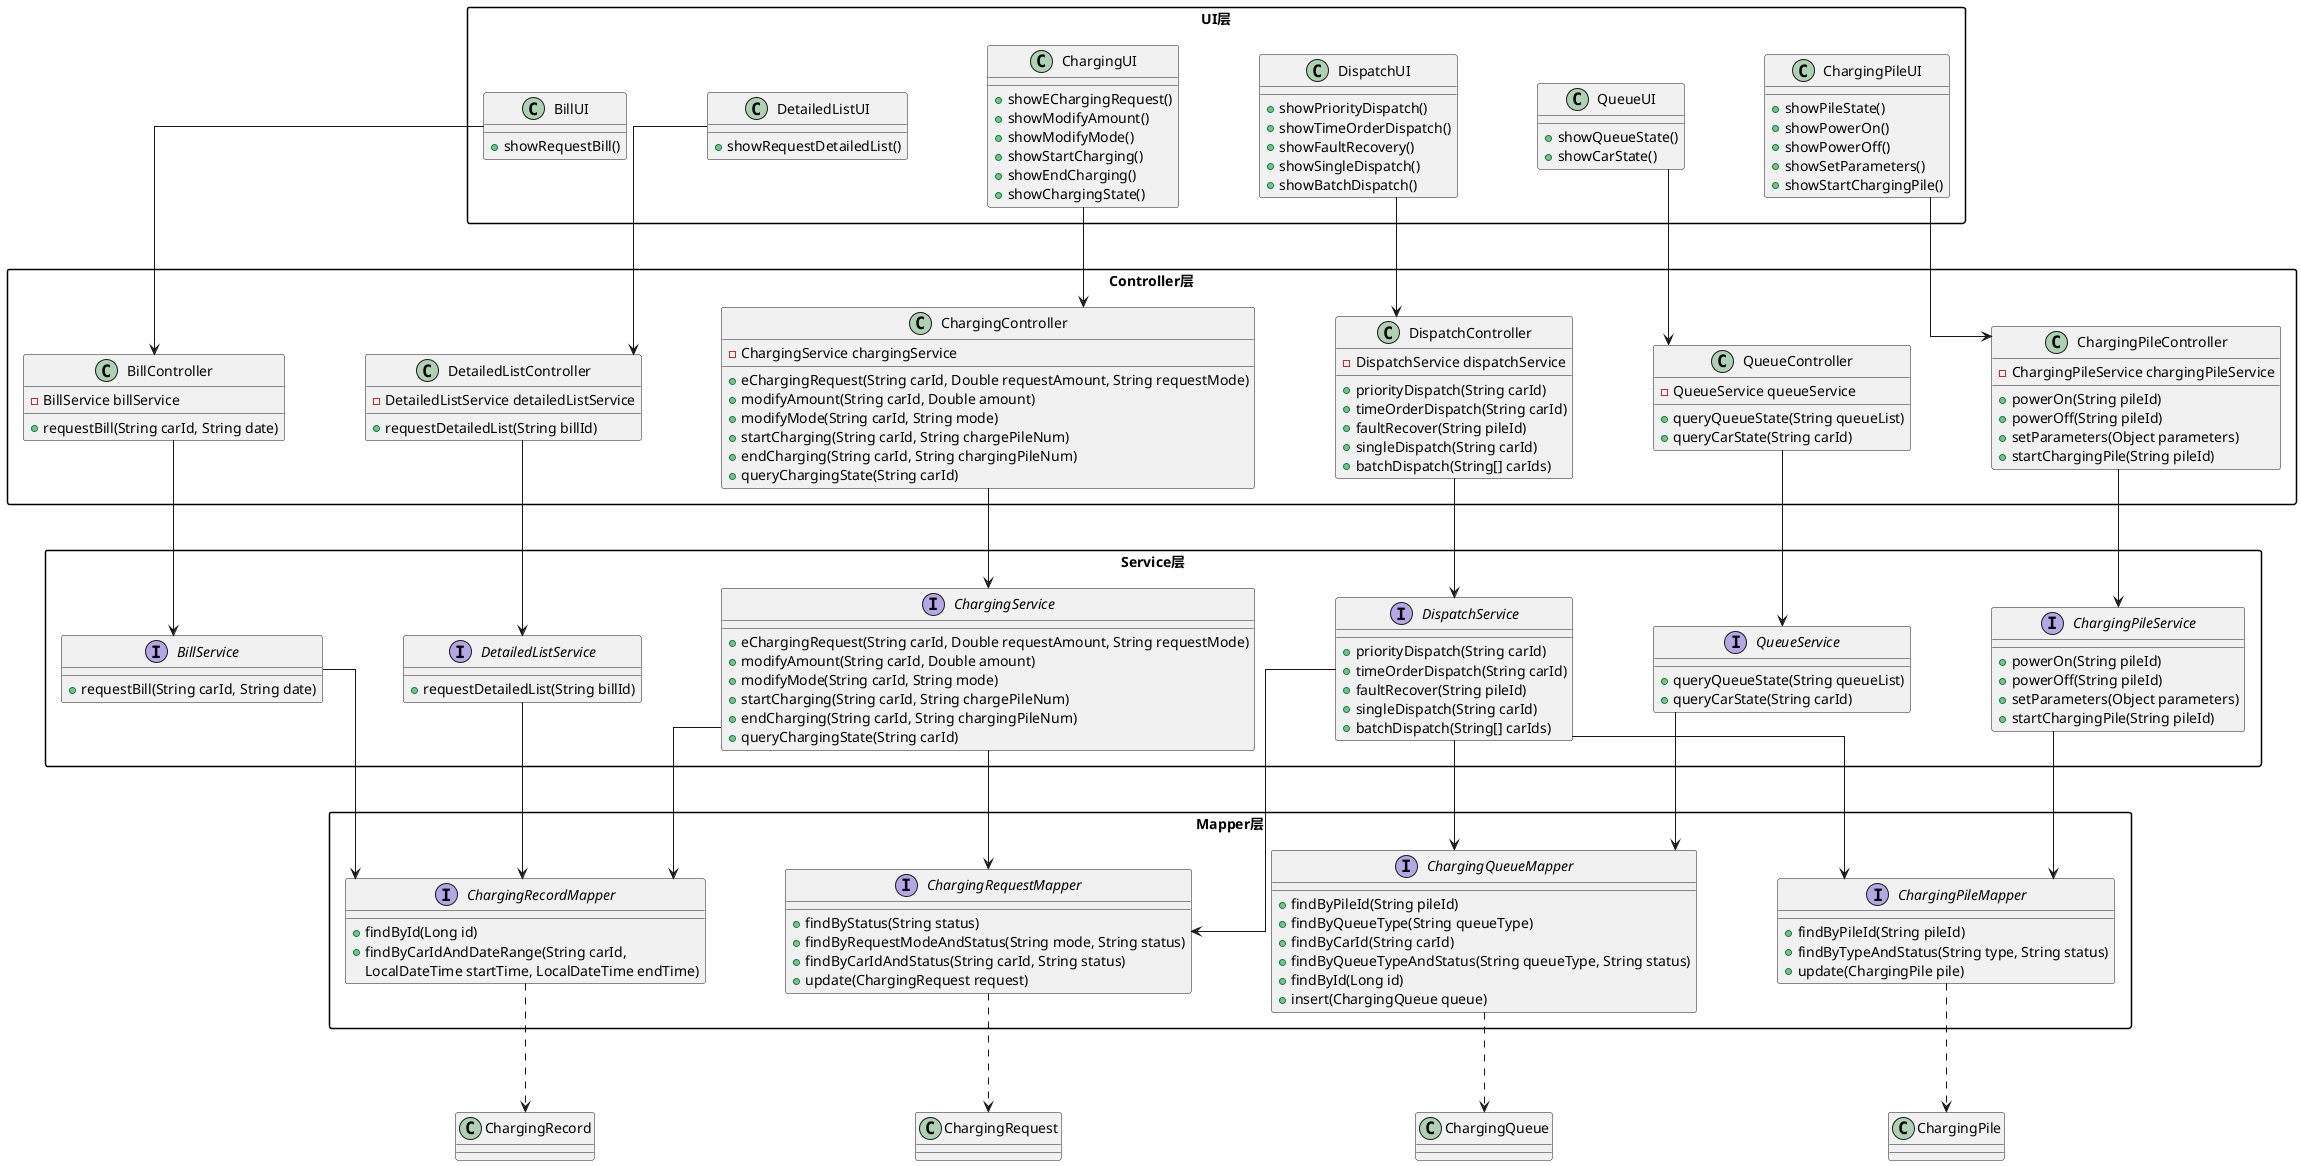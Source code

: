 @startuml ChargingSystem

' 设置样式
skinparam packageStyle rectangle
skinparam linetype ortho
skinparam ranksep 100
skinparam nodesep 80

' 分层布局
together {
    package "UI层" {
        class ChargingPileUI {
            +showPileState()
            +showPowerOn()
            +showPowerOff()
            +showSetParameters()
            +showStartChargingPile()
        }

        class QueueUI {
            +showQueueState()
            +showCarState()
        }

        class DispatchUI {
            +showPriorityDispatch()
            +showTimeOrderDispatch()
            +showFaultRecovery()
            +showSingleDispatch()
            +showBatchDispatch()
        }

        class BillUI {
            +showRequestBill()
        }

        class DetailedListUI {
            +showRequestDetailedList()
        }

        class ChargingUI {
            +showEChargingRequest()
            +showModifyAmount()
            +showModifyMode()
            +showStartCharging()
            +showEndCharging()
            +showChargingState()
        }
    }
}

together {
    package "Controller层" {
        class ChargingPileController {
            -ChargingPileService chargingPileService
            +powerOn(String pileId)
            +powerOff(String pileId)
            +setParameters(Object parameters)
            +startChargingPile(String pileId)
        }

        class DetailedListController {
            -DetailedListService detailedListService
            +requestDetailedList(String billId)
        }

        class QueueController {
            -QueueService queueService
            +queryQueueState(String queueList)
            +queryCarState(String carId)
        }

        class DispatchController {
            -DispatchService dispatchService
            +priorityDispatch(String carId)
            +timeOrderDispatch(String carId)
            +faultRecover(String pileId)
            +singleDispatch(String carId)
            +batchDispatch(String[] carIds)
        }

        class BillController {
            -BillService billService
            +requestBill(String carId, String date)
        }

        class ChargingController {
            -ChargingService chargingService
            +eChargingRequest(String carId, Double requestAmount, String requestMode)
            +modifyAmount(String carId, Double amount)
            +modifyMode(String carId, String mode)
            +startCharging(String carId, String chargePileNum)
            +endCharging(String carId, String chargingPileNum)
            +queryChargingState(String carId)
        }
    }
}

together {
    package "Service层" {
        interface ChargingPileService {
            +powerOn(String pileId)
            +powerOff(String pileId)
            +setParameters(Object parameters)
            +startChargingPile(String pileId)
        }

        interface DetailedListService {
            +requestDetailedList(String billId)
        }

        interface QueueService {
            +queryQueueState(String queueList)
            +queryCarState(String carId)
        }

        interface DispatchService {
            +priorityDispatch(String carId)
            +timeOrderDispatch(String carId)
            +faultRecover(String pileId)
            +singleDispatch(String carId)
            +batchDispatch(String[] carIds)
        }

        interface BillService {
            +requestBill(String carId, String date)
        }

        interface ChargingService {
            +eChargingRequest(String carId, Double requestAmount, String requestMode)
            +modifyAmount(String carId, Double amount)
            +modifyMode(String carId, String mode)
            +startCharging(String carId, String chargePileNum)
            +endCharging(String carId, String chargingPileNum)
            +queryChargingState(String carId)
        }
    }
}

together {
    package "Mapper层" {
        interface ChargingPileMapper {
            +findByPileId(String pileId)
            +findByTypeAndStatus(String type, String status)
            +update(ChargingPile pile)
        }

        interface ChargingQueueMapper {
            +findByPileId(String pileId)
            +findByQueueType(String queueType)
            +findByCarId(String carId)
            +findByQueueTypeAndStatus(String queueType, String status)
            +findById(Long id)
            +insert(ChargingQueue queue)
        }

        interface ChargingRequestMapper {
            +findByStatus(String status)
            +findByRequestModeAndStatus(String mode, String status)
            +findByCarIdAndStatus(String carId, String status)
            +update(ChargingRequest request)
        }

        interface ChargingRecordMapper {
            +findById(Long id)
            +findByCarIdAndDateRange(String carId,
            LocalDateTime startTime, LocalDateTime endTime)
        }
    }
}

' 关系
ChargingPileUI --> ChargingPileController
DetailedListUI --> DetailedListController
QueueUI --> QueueController
DispatchUI --> DispatchController
BillUI --> BillController
ChargingUI --> ChargingController

ChargingPileController --> ChargingPileService
DetailedListController --> DetailedListService
QueueController --> QueueService
DispatchController --> DispatchService
BillController --> BillService
ChargingController --> ChargingService

ChargingPileService --> ChargingPileMapper
DetailedListService --> ChargingRecordMapper
QueueService --> ChargingQueueMapper
DispatchService --> ChargingPileMapper
DispatchService --> ChargingQueueMapper
DispatchService --> ChargingRequestMapper
BillService --> ChargingRecordMapper
ChargingService --> ChargingRecordMapper
ChargingService --> ChargingRequestMapper

ChargingPileMapper ..> ChargingPile
ChargingQueueMapper ..> ChargingQueue
ChargingRequestMapper ..> ChargingRequest
ChargingRecordMapper ..> ChargingRecord

@enduml 